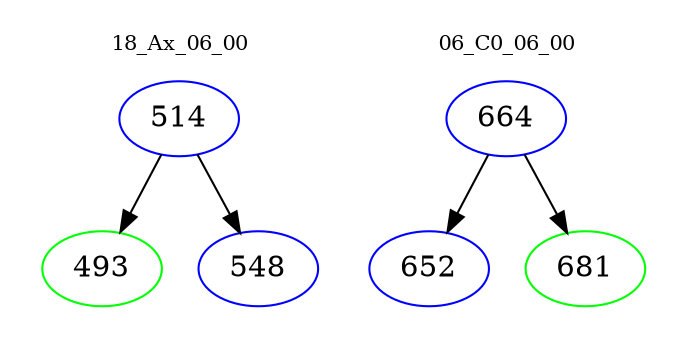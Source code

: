 digraph{
subgraph cluster_0 {
color = white
label = "18_Ax_06_00";
fontsize=10;
T0_514 [label="514", color="blue"]
T0_514 -> T0_493 [color="black"]
T0_493 [label="493", color="green"]
T0_514 -> T0_548 [color="black"]
T0_548 [label="548", color="blue"]
}
subgraph cluster_1 {
color = white
label = "06_C0_06_00";
fontsize=10;
T1_664 [label="664", color="blue"]
T1_664 -> T1_652 [color="black"]
T1_652 [label="652", color="blue"]
T1_664 -> T1_681 [color="black"]
T1_681 [label="681", color="green"]
}
}
